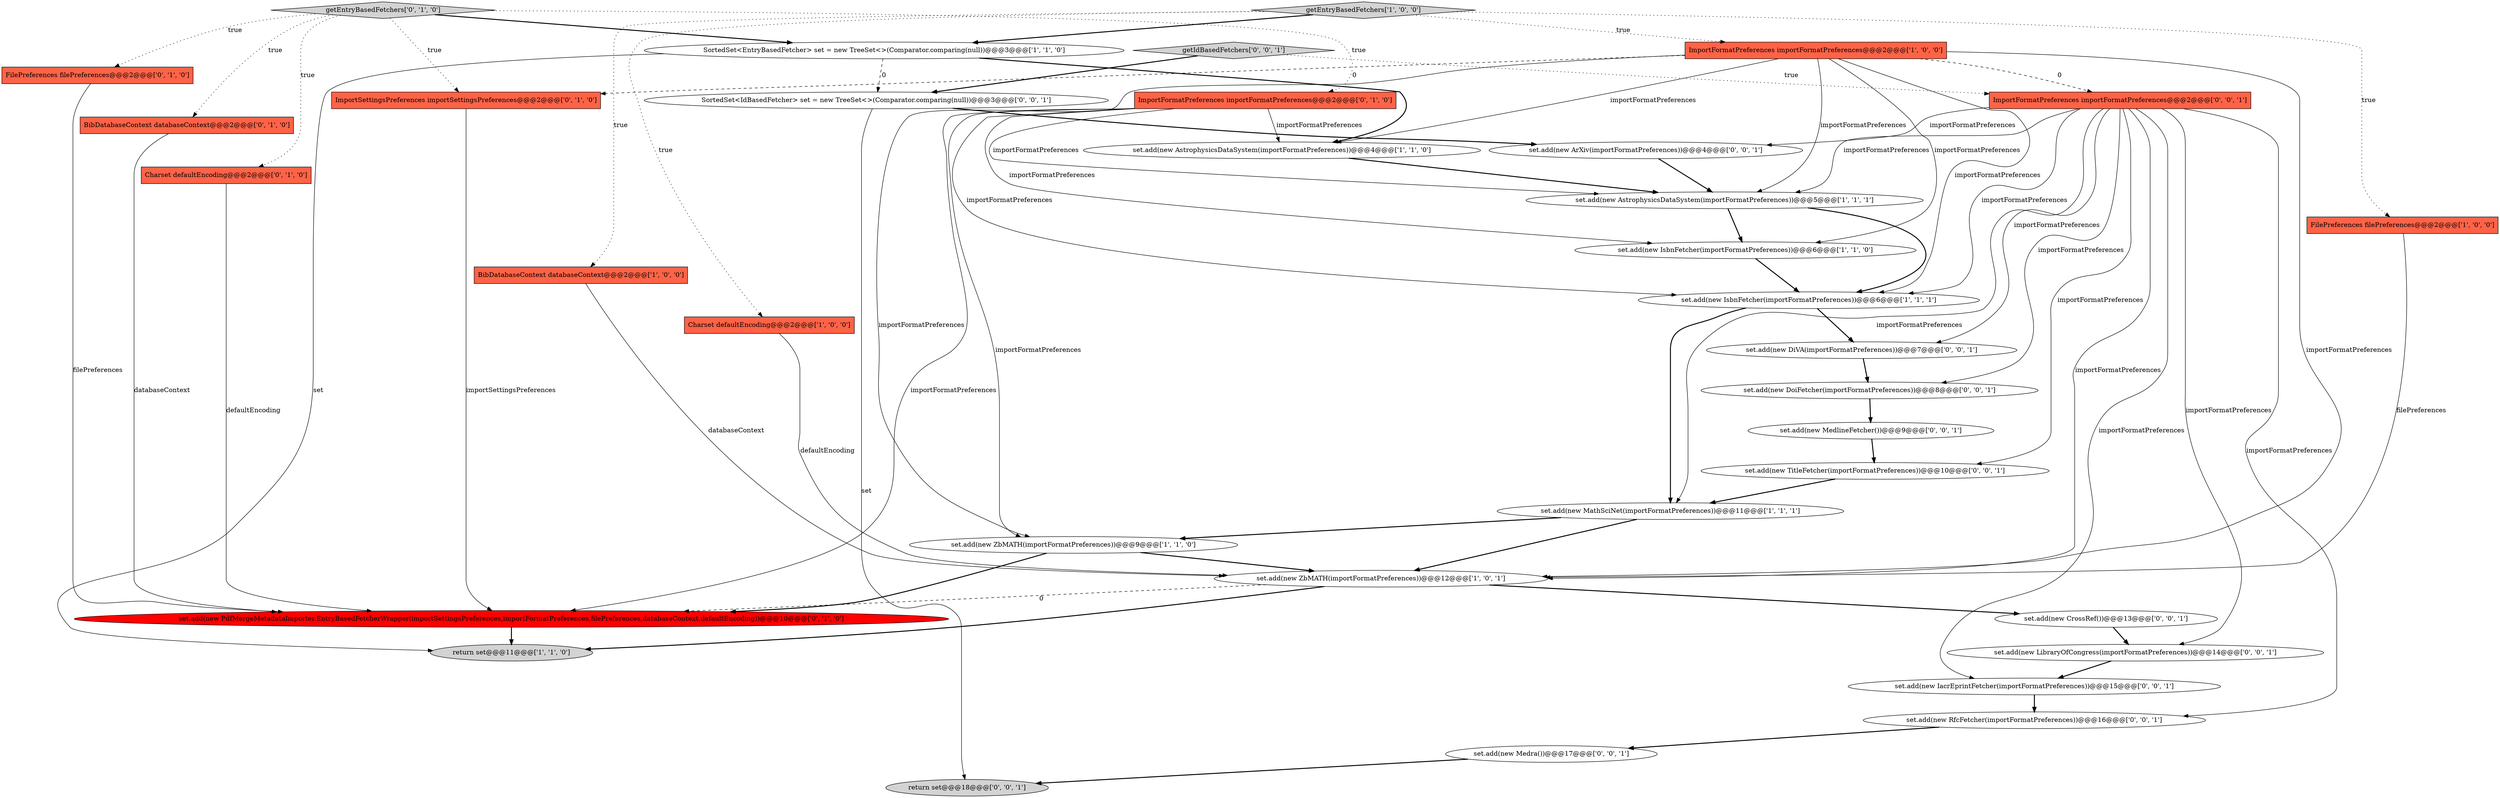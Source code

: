digraph {
28 [style = filled, label = "set.add(new TitleFetcher(importFormatPreferences))@@@10@@@['0', '0', '1']", fillcolor = white, shape = ellipse image = "AAA0AAABBB3BBB"];
21 [style = filled, label = "set.add(new ArXiv(importFormatPreferences))@@@4@@@['0', '0', '1']", fillcolor = white, shape = ellipse image = "AAA0AAABBB3BBB"];
30 [style = filled, label = "set.add(new DiVA(importFormatPreferences))@@@7@@@['0', '0', '1']", fillcolor = white, shape = ellipse image = "AAA0AAABBB3BBB"];
10 [style = filled, label = "getEntryBasedFetchers['1', '0', '0']", fillcolor = lightgray, shape = diamond image = "AAA0AAABBB1BBB"];
0 [style = filled, label = "set.add(new ZbMATH(importFormatPreferences))@@@9@@@['1', '1', '0']", fillcolor = white, shape = ellipse image = "AAA0AAABBB1BBB"];
16 [style = filled, label = "getEntryBasedFetchers['0', '1', '0']", fillcolor = lightgray, shape = diamond image = "AAA0AAABBB2BBB"];
18 [style = filled, label = "FilePreferences filePreferences@@@2@@@['0', '1', '0']", fillcolor = tomato, shape = box image = "AAA0AAABBB2BBB"];
24 [style = filled, label = "SortedSet<IdBasedFetcher> set = new TreeSet<>(Comparator.comparing(null))@@@3@@@['0', '0', '1']", fillcolor = white, shape = ellipse image = "AAA0AAABBB3BBB"];
9 [style = filled, label = "set.add(new MathSciNet(importFormatPreferences))@@@11@@@['1', '1', '1']", fillcolor = white, shape = ellipse image = "AAA0AAABBB1BBB"];
32 [style = filled, label = "getIdBasedFetchers['0', '0', '1']", fillcolor = lightgray, shape = diamond image = "AAA0AAABBB3BBB"];
12 [style = filled, label = "return set@@@11@@@['1', '1', '0']", fillcolor = lightgray, shape = ellipse image = "AAA0AAABBB1BBB"];
33 [style = filled, label = "set.add(new RfcFetcher(importFormatPreferences))@@@16@@@['0', '0', '1']", fillcolor = white, shape = ellipse image = "AAA0AAABBB3BBB"];
8 [style = filled, label = "set.add(new AstrophysicsDataSystem(importFormatPreferences))@@@4@@@['1', '1', '0']", fillcolor = white, shape = ellipse image = "AAA0AAABBB1BBB"];
27 [style = filled, label = "set.add(new Medra())@@@17@@@['0', '0', '1']", fillcolor = white, shape = ellipse image = "AAA0AAABBB3BBB"];
4 [style = filled, label = "FilePreferences filePreferences@@@2@@@['1', '0', '0']", fillcolor = tomato, shape = box image = "AAA0AAABBB1BBB"];
7 [style = filled, label = "BibDatabaseContext databaseContext@@@2@@@['1', '0', '0']", fillcolor = tomato, shape = box image = "AAA0AAABBB1BBB"];
26 [style = filled, label = "set.add(new MedlineFetcher())@@@9@@@['0', '0', '1']", fillcolor = white, shape = ellipse image = "AAA0AAABBB3BBB"];
19 [style = filled, label = "BibDatabaseContext databaseContext@@@2@@@['0', '1', '0']", fillcolor = tomato, shape = box image = "AAA0AAABBB2BBB"];
22 [style = filled, label = "ImportFormatPreferences importFormatPreferences@@@2@@@['0', '0', '1']", fillcolor = tomato, shape = box image = "AAA0AAABBB3BBB"];
11 [style = filled, label = "set.add(new AstrophysicsDataSystem(importFormatPreferences))@@@5@@@['1', '1', '1']", fillcolor = white, shape = ellipse image = "AAA0AAABBB1BBB"];
20 [style = filled, label = "ImportSettingsPreferences importSettingsPreferences@@@2@@@['0', '1', '0']", fillcolor = tomato, shape = box image = "AAA1AAABBB2BBB"];
25 [style = filled, label = "set.add(new LibraryOfCongress(importFormatPreferences))@@@14@@@['0', '0', '1']", fillcolor = white, shape = ellipse image = "AAA0AAABBB3BBB"];
2 [style = filled, label = "SortedSet<EntryBasedFetcher> set = new TreeSet<>(Comparator.comparing(null))@@@3@@@['1', '1', '0']", fillcolor = white, shape = ellipse image = "AAA0AAABBB1BBB"];
5 [style = filled, label = "set.add(new IsbnFetcher(importFormatPreferences))@@@6@@@['1', '1', '0']", fillcolor = white, shape = ellipse image = "AAA0AAABBB1BBB"];
3 [style = filled, label = "Charset defaultEncoding@@@2@@@['1', '0', '0']", fillcolor = tomato, shape = box image = "AAA0AAABBB1BBB"];
13 [style = filled, label = "ImportFormatPreferences importFormatPreferences@@@2@@@['1', '0', '0']", fillcolor = tomato, shape = box image = "AAA1AAABBB1BBB"];
17 [style = filled, label = "ImportFormatPreferences importFormatPreferences@@@2@@@['0', '1', '0']", fillcolor = tomato, shape = box image = "AAA0AAABBB2BBB"];
1 [style = filled, label = "set.add(new ZbMATH(importFormatPreferences))@@@12@@@['1', '0', '1']", fillcolor = white, shape = ellipse image = "AAA0AAABBB1BBB"];
34 [style = filled, label = "set.add(new DoiFetcher(importFormatPreferences))@@@8@@@['0', '0', '1']", fillcolor = white, shape = ellipse image = "AAA0AAABBB3BBB"];
15 [style = filled, label = "set.add(new PdfMergeMetadataImporter.EntryBasedFetcherWrapper(importSettingsPreferences,importFormatPreferences,filePreferences,databaseContext,defaultEncoding))@@@10@@@['0', '1', '0']", fillcolor = red, shape = ellipse image = "AAA1AAABBB2BBB"];
29 [style = filled, label = "set.add(new IacrEprintFetcher(importFormatPreferences))@@@15@@@['0', '0', '1']", fillcolor = white, shape = ellipse image = "AAA0AAABBB3BBB"];
31 [style = filled, label = "set.add(new CrossRef())@@@13@@@['0', '0', '1']", fillcolor = white, shape = ellipse image = "AAA0AAABBB3BBB"];
6 [style = filled, label = "set.add(new IsbnFetcher(importFormatPreferences))@@@6@@@['1', '1', '1']", fillcolor = white, shape = ellipse image = "AAA0AAABBB1BBB"];
23 [style = filled, label = "return set@@@18@@@['0', '0', '1']", fillcolor = lightgray, shape = ellipse image = "AAA0AAABBB3BBB"];
14 [style = filled, label = "Charset defaultEncoding@@@2@@@['0', '1', '0']", fillcolor = tomato, shape = box image = "AAA0AAABBB2BBB"];
22->11 [style = solid, label="importFormatPreferences"];
16->19 [style = dotted, label="true"];
2->12 [style = solid, label="set"];
22->21 [style = solid, label="importFormatPreferences"];
19->15 [style = solid, label="databaseContext"];
31->25 [style = bold, label=""];
9->0 [style = bold, label=""];
17->11 [style = solid, label="importFormatPreferences"];
22->34 [style = solid, label="importFormatPreferences"];
16->18 [style = dotted, label="true"];
1->15 [style = dashed, label="0"];
4->1 [style = solid, label="filePreferences"];
13->20 [style = dashed, label="0"];
11->6 [style = bold, label=""];
16->17 [style = dotted, label="true"];
24->23 [style = solid, label="set"];
10->3 [style = dotted, label="true"];
28->9 [style = bold, label=""];
16->20 [style = dotted, label="true"];
30->34 [style = bold, label=""];
25->29 [style = bold, label=""];
17->6 [style = solid, label="importFormatPreferences"];
16->2 [style = bold, label=""];
17->0 [style = solid, label="importFormatPreferences"];
22->6 [style = solid, label="importFormatPreferences"];
33->27 [style = bold, label=""];
13->6 [style = solid, label="importFormatPreferences"];
17->5 [style = solid, label="importFormatPreferences"];
14->15 [style = solid, label="defaultEncoding"];
0->15 [style = bold, label=""];
3->1 [style = solid, label="defaultEncoding"];
13->0 [style = solid, label="importFormatPreferences"];
18->15 [style = solid, label="filePreferences"];
11->5 [style = bold, label=""];
29->33 [style = bold, label=""];
13->1 [style = solid, label="importFormatPreferences"];
5->6 [style = bold, label=""];
10->13 [style = dotted, label="true"];
24->21 [style = bold, label=""];
21->11 [style = bold, label=""];
13->5 [style = solid, label="importFormatPreferences"];
22->30 [style = solid, label="importFormatPreferences"];
13->8 [style = solid, label="importFormatPreferences"];
22->29 [style = solid, label="importFormatPreferences"];
7->1 [style = solid, label="databaseContext"];
0->1 [style = bold, label=""];
34->26 [style = bold, label=""];
16->14 [style = dotted, label="true"];
1->12 [style = bold, label=""];
22->33 [style = solid, label="importFormatPreferences"];
13->11 [style = solid, label="importFormatPreferences"];
10->2 [style = bold, label=""];
15->12 [style = bold, label=""];
27->23 [style = bold, label=""];
26->28 [style = bold, label=""];
22->25 [style = solid, label="importFormatPreferences"];
6->9 [style = bold, label=""];
9->1 [style = bold, label=""];
1->31 [style = bold, label=""];
10->4 [style = dotted, label="true"];
2->24 [style = dashed, label="0"];
22->28 [style = solid, label="importFormatPreferences"];
17->15 [style = solid, label="importFormatPreferences"];
8->11 [style = bold, label=""];
22->1 [style = solid, label="importFormatPreferences"];
32->24 [style = bold, label=""];
10->7 [style = dotted, label="true"];
32->22 [style = dotted, label="true"];
22->9 [style = solid, label="importFormatPreferences"];
13->22 [style = dashed, label="0"];
2->8 [style = bold, label=""];
20->15 [style = solid, label="importSettingsPreferences"];
17->8 [style = solid, label="importFormatPreferences"];
6->30 [style = bold, label=""];
}
